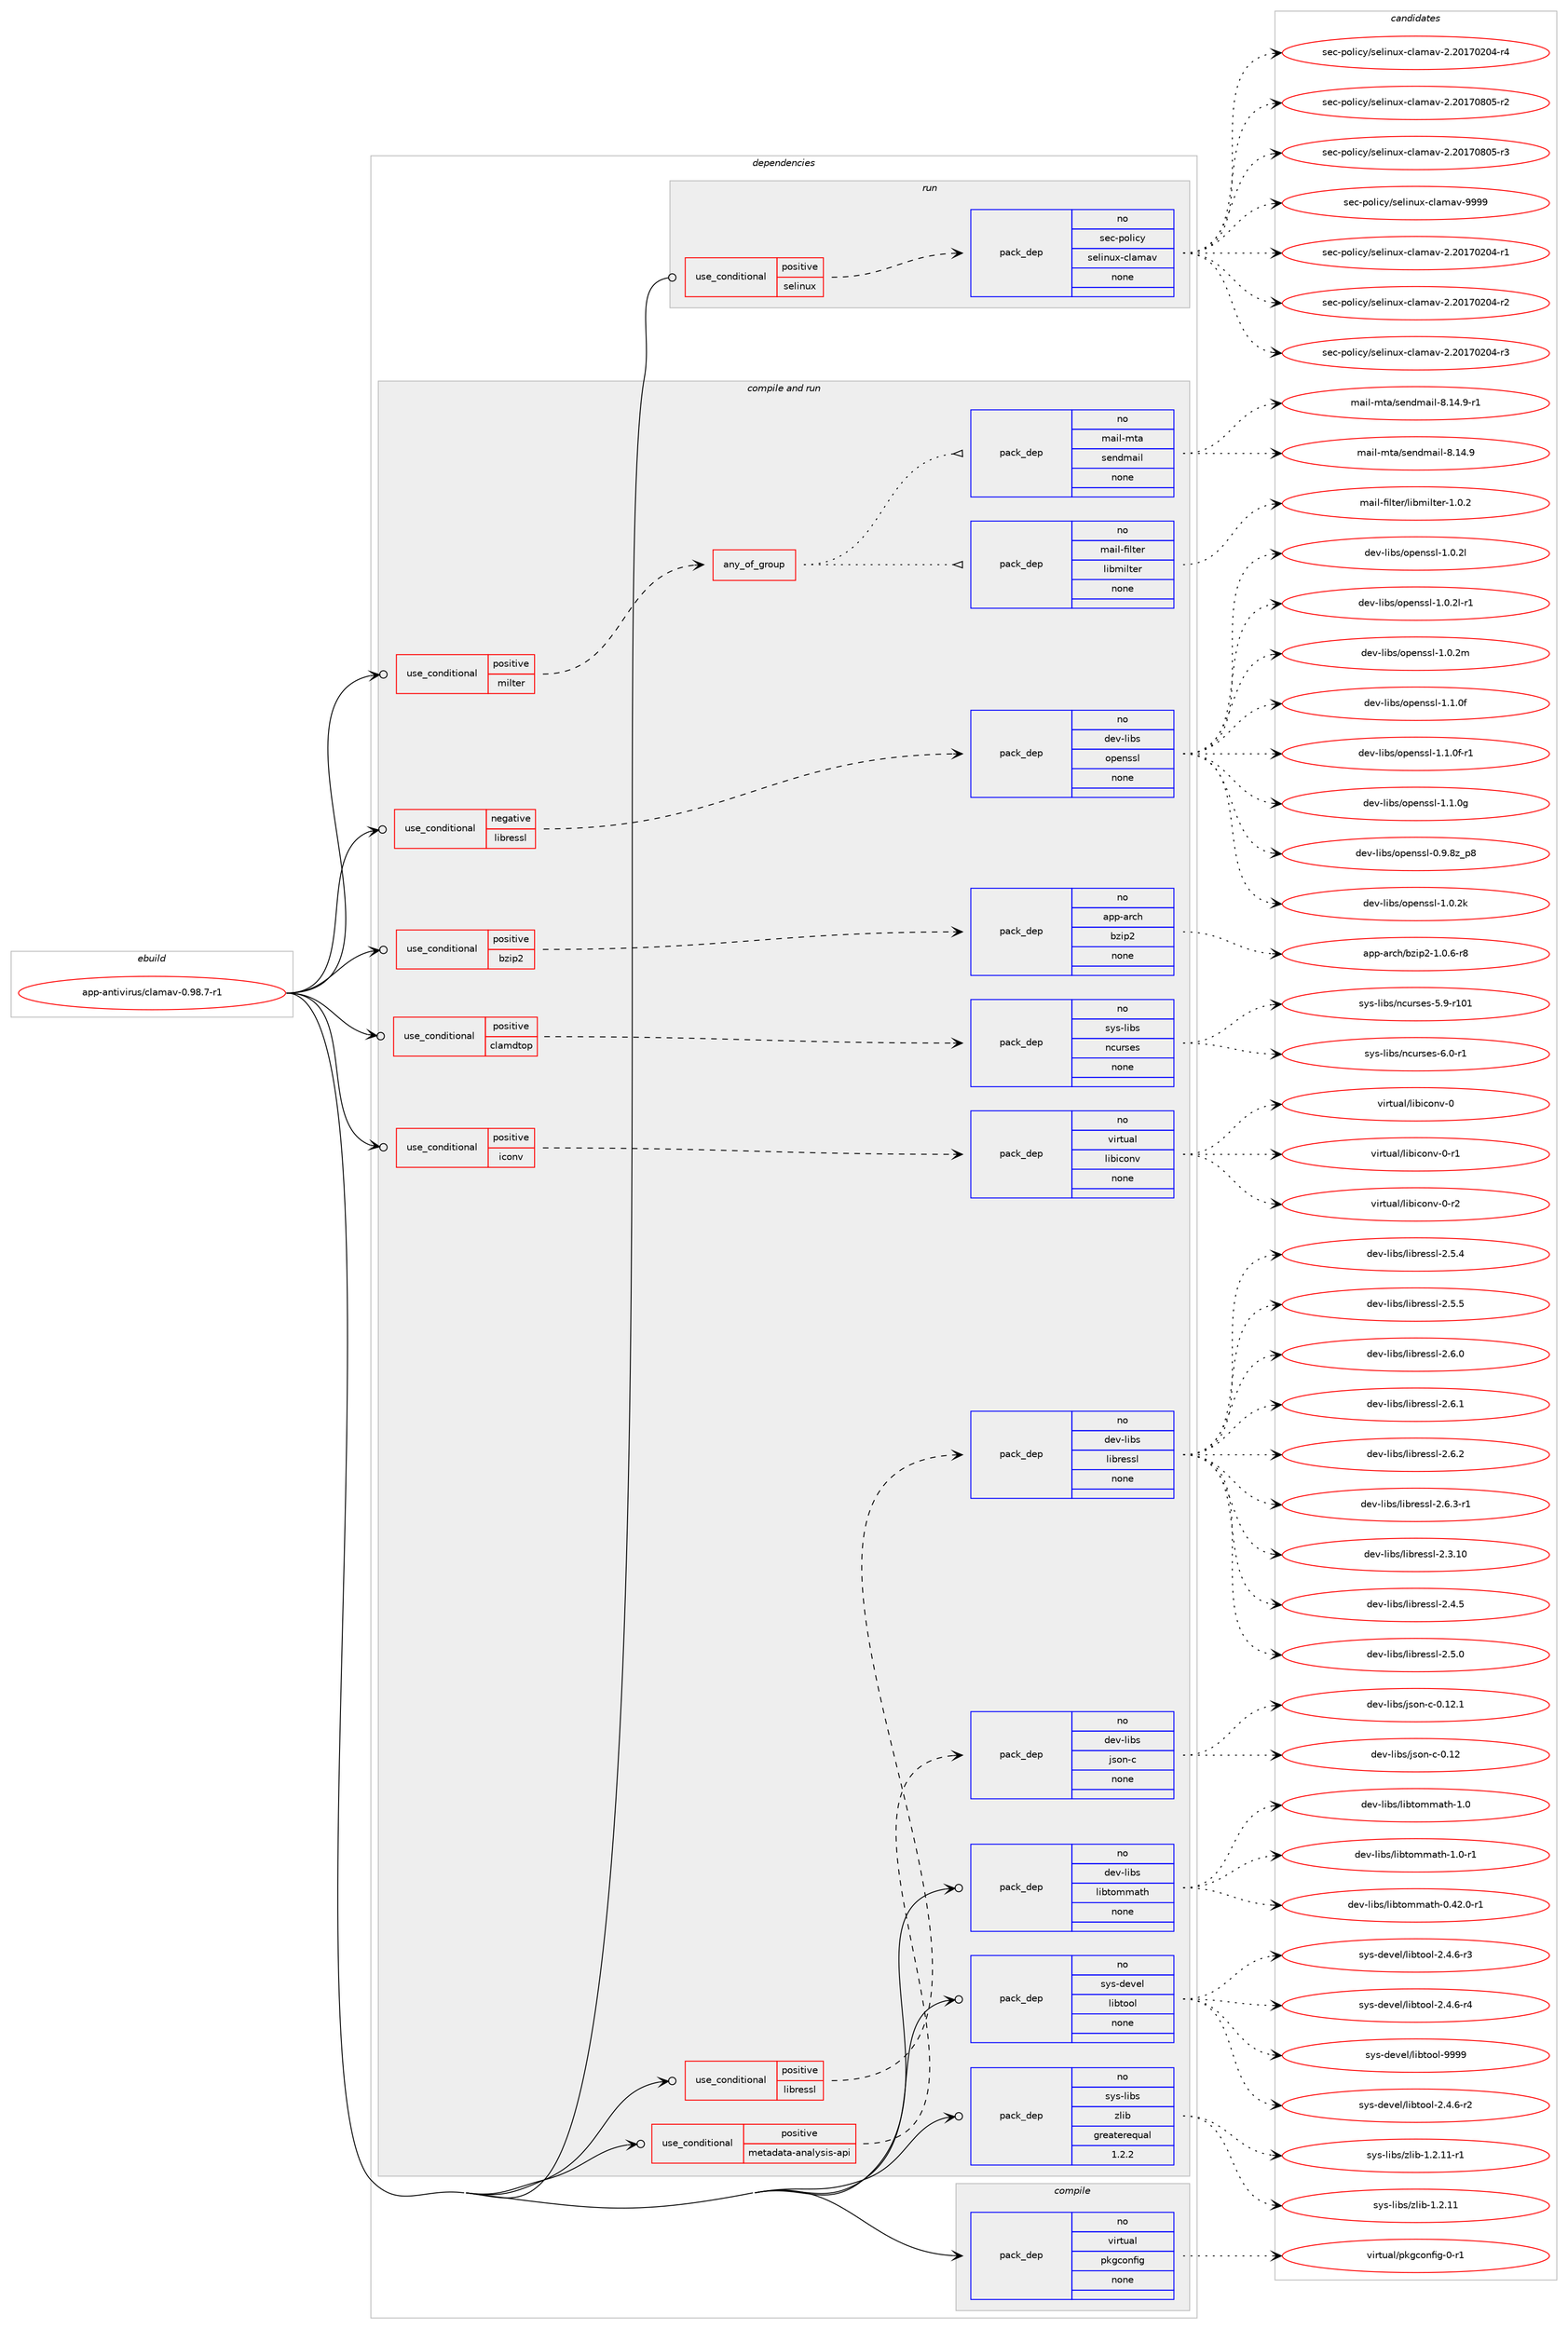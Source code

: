 digraph prolog {

# *************
# Graph options
# *************

newrank=true;
concentrate=true;
compound=true;
graph [rankdir=LR,fontname=Helvetica,fontsize=10,ranksep=1.5];#, ranksep=2.5, nodesep=0.2];
edge  [arrowhead=vee];
node  [fontname=Helvetica,fontsize=10];

# **********
# The ebuild
# **********

subgraph cluster_leftcol {
color=gray;
rank=same;
label=<<i>ebuild</i>>;
id [label="app-antivirus/clamav-0.98.7-r1", color=red, width=4, href="../app-antivirus/clamav-0.98.7-r1.svg"];
}

# ****************
# The dependencies
# ****************

subgraph cluster_midcol {
color=gray;
label=<<i>dependencies</i>>;
subgraph cluster_compile {
fillcolor="#eeeeee";
style=filled;
label=<<i>compile</i>>;
subgraph pack5375 {
dependency7628 [label=<<TABLE BORDER="0" CELLBORDER="1" CELLSPACING="0" CELLPADDING="4" WIDTH="220"><TR><TD ROWSPAN="6" CELLPADDING="30">pack_dep</TD></TR><TR><TD WIDTH="110">no</TD></TR><TR><TD>virtual</TD></TR><TR><TD>pkgconfig</TD></TR><TR><TD>none</TD></TR><TR><TD></TD></TR></TABLE>>, shape=none, color=blue];
}
id:e -> dependency7628:w [weight=20,style="solid",arrowhead="vee"];
}
subgraph cluster_compileandrun {
fillcolor="#eeeeee";
style=filled;
label=<<i>compile and run</i>>;
subgraph cond2130 {
dependency7629 [label=<<TABLE BORDER="0" CELLBORDER="1" CELLSPACING="0" CELLPADDING="4"><TR><TD ROWSPAN="3" CELLPADDING="10">use_conditional</TD></TR><TR><TD>negative</TD></TR><TR><TD>libressl</TD></TR></TABLE>>, shape=none, color=red];
subgraph pack5376 {
dependency7630 [label=<<TABLE BORDER="0" CELLBORDER="1" CELLSPACING="0" CELLPADDING="4" WIDTH="220"><TR><TD ROWSPAN="6" CELLPADDING="30">pack_dep</TD></TR><TR><TD WIDTH="110">no</TD></TR><TR><TD>dev-libs</TD></TR><TR><TD>openssl</TD></TR><TR><TD>none</TD></TR><TR><TD></TD></TR></TABLE>>, shape=none, color=blue];
}
dependency7629:e -> dependency7630:w [weight=20,style="dashed",arrowhead="vee"];
}
id:e -> dependency7629:w [weight=20,style="solid",arrowhead="odotvee"];
subgraph cond2131 {
dependency7631 [label=<<TABLE BORDER="0" CELLBORDER="1" CELLSPACING="0" CELLPADDING="4"><TR><TD ROWSPAN="3" CELLPADDING="10">use_conditional</TD></TR><TR><TD>positive</TD></TR><TR><TD>bzip2</TD></TR></TABLE>>, shape=none, color=red];
subgraph pack5377 {
dependency7632 [label=<<TABLE BORDER="0" CELLBORDER="1" CELLSPACING="0" CELLPADDING="4" WIDTH="220"><TR><TD ROWSPAN="6" CELLPADDING="30">pack_dep</TD></TR><TR><TD WIDTH="110">no</TD></TR><TR><TD>app-arch</TD></TR><TR><TD>bzip2</TD></TR><TR><TD>none</TD></TR><TR><TD></TD></TR></TABLE>>, shape=none, color=blue];
}
dependency7631:e -> dependency7632:w [weight=20,style="dashed",arrowhead="vee"];
}
id:e -> dependency7631:w [weight=20,style="solid",arrowhead="odotvee"];
subgraph cond2132 {
dependency7633 [label=<<TABLE BORDER="0" CELLBORDER="1" CELLSPACING="0" CELLPADDING="4"><TR><TD ROWSPAN="3" CELLPADDING="10">use_conditional</TD></TR><TR><TD>positive</TD></TR><TR><TD>clamdtop</TD></TR></TABLE>>, shape=none, color=red];
subgraph pack5378 {
dependency7634 [label=<<TABLE BORDER="0" CELLBORDER="1" CELLSPACING="0" CELLPADDING="4" WIDTH="220"><TR><TD ROWSPAN="6" CELLPADDING="30">pack_dep</TD></TR><TR><TD WIDTH="110">no</TD></TR><TR><TD>sys-libs</TD></TR><TR><TD>ncurses</TD></TR><TR><TD>none</TD></TR><TR><TD></TD></TR></TABLE>>, shape=none, color=blue];
}
dependency7633:e -> dependency7634:w [weight=20,style="dashed",arrowhead="vee"];
}
id:e -> dependency7633:w [weight=20,style="solid",arrowhead="odotvee"];
subgraph cond2133 {
dependency7635 [label=<<TABLE BORDER="0" CELLBORDER="1" CELLSPACING="0" CELLPADDING="4"><TR><TD ROWSPAN="3" CELLPADDING="10">use_conditional</TD></TR><TR><TD>positive</TD></TR><TR><TD>iconv</TD></TR></TABLE>>, shape=none, color=red];
subgraph pack5379 {
dependency7636 [label=<<TABLE BORDER="0" CELLBORDER="1" CELLSPACING="0" CELLPADDING="4" WIDTH="220"><TR><TD ROWSPAN="6" CELLPADDING="30">pack_dep</TD></TR><TR><TD WIDTH="110">no</TD></TR><TR><TD>virtual</TD></TR><TR><TD>libiconv</TD></TR><TR><TD>none</TD></TR><TR><TD></TD></TR></TABLE>>, shape=none, color=blue];
}
dependency7635:e -> dependency7636:w [weight=20,style="dashed",arrowhead="vee"];
}
id:e -> dependency7635:w [weight=20,style="solid",arrowhead="odotvee"];
subgraph cond2134 {
dependency7637 [label=<<TABLE BORDER="0" CELLBORDER="1" CELLSPACING="0" CELLPADDING="4"><TR><TD ROWSPAN="3" CELLPADDING="10">use_conditional</TD></TR><TR><TD>positive</TD></TR><TR><TD>libressl</TD></TR></TABLE>>, shape=none, color=red];
subgraph pack5380 {
dependency7638 [label=<<TABLE BORDER="0" CELLBORDER="1" CELLSPACING="0" CELLPADDING="4" WIDTH="220"><TR><TD ROWSPAN="6" CELLPADDING="30">pack_dep</TD></TR><TR><TD WIDTH="110">no</TD></TR><TR><TD>dev-libs</TD></TR><TR><TD>libressl</TD></TR><TR><TD>none</TD></TR><TR><TD></TD></TR></TABLE>>, shape=none, color=blue];
}
dependency7637:e -> dependency7638:w [weight=20,style="dashed",arrowhead="vee"];
}
id:e -> dependency7637:w [weight=20,style="solid",arrowhead="odotvee"];
subgraph cond2135 {
dependency7639 [label=<<TABLE BORDER="0" CELLBORDER="1" CELLSPACING="0" CELLPADDING="4"><TR><TD ROWSPAN="3" CELLPADDING="10">use_conditional</TD></TR><TR><TD>positive</TD></TR><TR><TD>metadata-analysis-api</TD></TR></TABLE>>, shape=none, color=red];
subgraph pack5381 {
dependency7640 [label=<<TABLE BORDER="0" CELLBORDER="1" CELLSPACING="0" CELLPADDING="4" WIDTH="220"><TR><TD ROWSPAN="6" CELLPADDING="30">pack_dep</TD></TR><TR><TD WIDTH="110">no</TD></TR><TR><TD>dev-libs</TD></TR><TR><TD>json-c</TD></TR><TR><TD>none</TD></TR><TR><TD></TD></TR></TABLE>>, shape=none, color=blue];
}
dependency7639:e -> dependency7640:w [weight=20,style="dashed",arrowhead="vee"];
}
id:e -> dependency7639:w [weight=20,style="solid",arrowhead="odotvee"];
subgraph cond2136 {
dependency7641 [label=<<TABLE BORDER="0" CELLBORDER="1" CELLSPACING="0" CELLPADDING="4"><TR><TD ROWSPAN="3" CELLPADDING="10">use_conditional</TD></TR><TR><TD>positive</TD></TR><TR><TD>milter</TD></TR></TABLE>>, shape=none, color=red];
subgraph any119 {
dependency7642 [label=<<TABLE BORDER="0" CELLBORDER="1" CELLSPACING="0" CELLPADDING="4"><TR><TD CELLPADDING="10">any_of_group</TD></TR></TABLE>>, shape=none, color=red];subgraph pack5382 {
dependency7643 [label=<<TABLE BORDER="0" CELLBORDER="1" CELLSPACING="0" CELLPADDING="4" WIDTH="220"><TR><TD ROWSPAN="6" CELLPADDING="30">pack_dep</TD></TR><TR><TD WIDTH="110">no</TD></TR><TR><TD>mail-filter</TD></TR><TR><TD>libmilter</TD></TR><TR><TD>none</TD></TR><TR><TD></TD></TR></TABLE>>, shape=none, color=blue];
}
dependency7642:e -> dependency7643:w [weight=20,style="dotted",arrowhead="oinv"];
subgraph pack5383 {
dependency7644 [label=<<TABLE BORDER="0" CELLBORDER="1" CELLSPACING="0" CELLPADDING="4" WIDTH="220"><TR><TD ROWSPAN="6" CELLPADDING="30">pack_dep</TD></TR><TR><TD WIDTH="110">no</TD></TR><TR><TD>mail-mta</TD></TR><TR><TD>sendmail</TD></TR><TR><TD>none</TD></TR><TR><TD></TD></TR></TABLE>>, shape=none, color=blue];
}
dependency7642:e -> dependency7644:w [weight=20,style="dotted",arrowhead="oinv"];
}
dependency7641:e -> dependency7642:w [weight=20,style="dashed",arrowhead="vee"];
}
id:e -> dependency7641:w [weight=20,style="solid",arrowhead="odotvee"];
subgraph pack5384 {
dependency7645 [label=<<TABLE BORDER="0" CELLBORDER="1" CELLSPACING="0" CELLPADDING="4" WIDTH="220"><TR><TD ROWSPAN="6" CELLPADDING="30">pack_dep</TD></TR><TR><TD WIDTH="110">no</TD></TR><TR><TD>dev-libs</TD></TR><TR><TD>libtommath</TD></TR><TR><TD>none</TD></TR><TR><TD></TD></TR></TABLE>>, shape=none, color=blue];
}
id:e -> dependency7645:w [weight=20,style="solid",arrowhead="odotvee"];
subgraph pack5385 {
dependency7646 [label=<<TABLE BORDER="0" CELLBORDER="1" CELLSPACING="0" CELLPADDING="4" WIDTH="220"><TR><TD ROWSPAN="6" CELLPADDING="30">pack_dep</TD></TR><TR><TD WIDTH="110">no</TD></TR><TR><TD>sys-devel</TD></TR><TR><TD>libtool</TD></TR><TR><TD>none</TD></TR><TR><TD></TD></TR></TABLE>>, shape=none, color=blue];
}
id:e -> dependency7646:w [weight=20,style="solid",arrowhead="odotvee"];
subgraph pack5386 {
dependency7647 [label=<<TABLE BORDER="0" CELLBORDER="1" CELLSPACING="0" CELLPADDING="4" WIDTH="220"><TR><TD ROWSPAN="6" CELLPADDING="30">pack_dep</TD></TR><TR><TD WIDTH="110">no</TD></TR><TR><TD>sys-libs</TD></TR><TR><TD>zlib</TD></TR><TR><TD>greaterequal</TD></TR><TR><TD>1.2.2</TD></TR></TABLE>>, shape=none, color=blue];
}
id:e -> dependency7647:w [weight=20,style="solid",arrowhead="odotvee"];
}
subgraph cluster_run {
fillcolor="#eeeeee";
style=filled;
label=<<i>run</i>>;
subgraph cond2137 {
dependency7648 [label=<<TABLE BORDER="0" CELLBORDER="1" CELLSPACING="0" CELLPADDING="4"><TR><TD ROWSPAN="3" CELLPADDING="10">use_conditional</TD></TR><TR><TD>positive</TD></TR><TR><TD>selinux</TD></TR></TABLE>>, shape=none, color=red];
subgraph pack5387 {
dependency7649 [label=<<TABLE BORDER="0" CELLBORDER="1" CELLSPACING="0" CELLPADDING="4" WIDTH="220"><TR><TD ROWSPAN="6" CELLPADDING="30">pack_dep</TD></TR><TR><TD WIDTH="110">no</TD></TR><TR><TD>sec-policy</TD></TR><TR><TD>selinux-clamav</TD></TR><TR><TD>none</TD></TR><TR><TD></TD></TR></TABLE>>, shape=none, color=blue];
}
dependency7648:e -> dependency7649:w [weight=20,style="dashed",arrowhead="vee"];
}
id:e -> dependency7648:w [weight=20,style="solid",arrowhead="odot"];
}
}

# **************
# The candidates
# **************

subgraph cluster_choices {
rank=same;
color=gray;
label=<<i>candidates</i>>;

subgraph choice5375 {
color=black;
nodesep=1;
choice11810511411611797108471121071039911111010210510345484511449 [label="virtual/pkgconfig-0-r1", color=red, width=4,href="../virtual/pkgconfig-0-r1.svg"];
dependency7628:e -> choice11810511411611797108471121071039911111010210510345484511449:w [style=dotted,weight="100"];
}
subgraph choice5376 {
color=black;
nodesep=1;
choice1001011184510810598115471111121011101151151084548465746561229511256 [label="dev-libs/openssl-0.9.8z_p8", color=red, width=4,href="../dev-libs/openssl-0.9.8z_p8.svg"];
choice100101118451081059811547111112101110115115108454946484650107 [label="dev-libs/openssl-1.0.2k", color=red, width=4,href="../dev-libs/openssl-1.0.2k.svg"];
choice100101118451081059811547111112101110115115108454946484650108 [label="dev-libs/openssl-1.0.2l", color=red, width=4,href="../dev-libs/openssl-1.0.2l.svg"];
choice1001011184510810598115471111121011101151151084549464846501084511449 [label="dev-libs/openssl-1.0.2l-r1", color=red, width=4,href="../dev-libs/openssl-1.0.2l-r1.svg"];
choice100101118451081059811547111112101110115115108454946484650109 [label="dev-libs/openssl-1.0.2m", color=red, width=4,href="../dev-libs/openssl-1.0.2m.svg"];
choice100101118451081059811547111112101110115115108454946494648102 [label="dev-libs/openssl-1.1.0f", color=red, width=4,href="../dev-libs/openssl-1.1.0f.svg"];
choice1001011184510810598115471111121011101151151084549464946481024511449 [label="dev-libs/openssl-1.1.0f-r1", color=red, width=4,href="../dev-libs/openssl-1.1.0f-r1.svg"];
choice100101118451081059811547111112101110115115108454946494648103 [label="dev-libs/openssl-1.1.0g", color=red, width=4,href="../dev-libs/openssl-1.1.0g.svg"];
dependency7630:e -> choice1001011184510810598115471111121011101151151084548465746561229511256:w [style=dotted,weight="100"];
dependency7630:e -> choice100101118451081059811547111112101110115115108454946484650107:w [style=dotted,weight="100"];
dependency7630:e -> choice100101118451081059811547111112101110115115108454946484650108:w [style=dotted,weight="100"];
dependency7630:e -> choice1001011184510810598115471111121011101151151084549464846501084511449:w [style=dotted,weight="100"];
dependency7630:e -> choice100101118451081059811547111112101110115115108454946484650109:w [style=dotted,weight="100"];
dependency7630:e -> choice100101118451081059811547111112101110115115108454946494648102:w [style=dotted,weight="100"];
dependency7630:e -> choice1001011184510810598115471111121011101151151084549464946481024511449:w [style=dotted,weight="100"];
dependency7630:e -> choice100101118451081059811547111112101110115115108454946494648103:w [style=dotted,weight="100"];
}
subgraph choice5377 {
color=black;
nodesep=1;
choice971121124597114991044798122105112504549464846544511456 [label="app-arch/bzip2-1.0.6-r8", color=red, width=4,href="../app-arch/bzip2-1.0.6-r8.svg"];
dependency7632:e -> choice971121124597114991044798122105112504549464846544511456:w [style=dotted,weight="100"];
}
subgraph choice5378 {
color=black;
nodesep=1;
choice115121115451081059811547110991171141151011154553465745114494849 [label="sys-libs/ncurses-5.9-r101", color=red, width=4,href="../sys-libs/ncurses-5.9-r101.svg"];
choice11512111545108105981154711099117114115101115455446484511449 [label="sys-libs/ncurses-6.0-r1", color=red, width=4,href="../sys-libs/ncurses-6.0-r1.svg"];
dependency7634:e -> choice115121115451081059811547110991171141151011154553465745114494849:w [style=dotted,weight="100"];
dependency7634:e -> choice11512111545108105981154711099117114115101115455446484511449:w [style=dotted,weight="100"];
}
subgraph choice5379 {
color=black;
nodesep=1;
choice118105114116117971084710810598105991111101184548 [label="virtual/libiconv-0", color=red, width=4,href="../virtual/libiconv-0.svg"];
choice1181051141161179710847108105981059911111011845484511449 [label="virtual/libiconv-0-r1", color=red, width=4,href="../virtual/libiconv-0-r1.svg"];
choice1181051141161179710847108105981059911111011845484511450 [label="virtual/libiconv-0-r2", color=red, width=4,href="../virtual/libiconv-0-r2.svg"];
dependency7636:e -> choice118105114116117971084710810598105991111101184548:w [style=dotted,weight="100"];
dependency7636:e -> choice1181051141161179710847108105981059911111011845484511449:w [style=dotted,weight="100"];
dependency7636:e -> choice1181051141161179710847108105981059911111011845484511450:w [style=dotted,weight="100"];
}
subgraph choice5380 {
color=black;
nodesep=1;
choice1001011184510810598115471081059811410111511510845504651464948 [label="dev-libs/libressl-2.3.10", color=red, width=4,href="../dev-libs/libressl-2.3.10.svg"];
choice10010111845108105981154710810598114101115115108455046524653 [label="dev-libs/libressl-2.4.5", color=red, width=4,href="../dev-libs/libressl-2.4.5.svg"];
choice10010111845108105981154710810598114101115115108455046534648 [label="dev-libs/libressl-2.5.0", color=red, width=4,href="../dev-libs/libressl-2.5.0.svg"];
choice10010111845108105981154710810598114101115115108455046534652 [label="dev-libs/libressl-2.5.4", color=red, width=4,href="../dev-libs/libressl-2.5.4.svg"];
choice10010111845108105981154710810598114101115115108455046534653 [label="dev-libs/libressl-2.5.5", color=red, width=4,href="../dev-libs/libressl-2.5.5.svg"];
choice10010111845108105981154710810598114101115115108455046544648 [label="dev-libs/libressl-2.6.0", color=red, width=4,href="../dev-libs/libressl-2.6.0.svg"];
choice10010111845108105981154710810598114101115115108455046544649 [label="dev-libs/libressl-2.6.1", color=red, width=4,href="../dev-libs/libressl-2.6.1.svg"];
choice10010111845108105981154710810598114101115115108455046544650 [label="dev-libs/libressl-2.6.2", color=red, width=4,href="../dev-libs/libressl-2.6.2.svg"];
choice100101118451081059811547108105981141011151151084550465446514511449 [label="dev-libs/libressl-2.6.3-r1", color=red, width=4,href="../dev-libs/libressl-2.6.3-r1.svg"];
dependency7638:e -> choice1001011184510810598115471081059811410111511510845504651464948:w [style=dotted,weight="100"];
dependency7638:e -> choice10010111845108105981154710810598114101115115108455046524653:w [style=dotted,weight="100"];
dependency7638:e -> choice10010111845108105981154710810598114101115115108455046534648:w [style=dotted,weight="100"];
dependency7638:e -> choice10010111845108105981154710810598114101115115108455046534652:w [style=dotted,weight="100"];
dependency7638:e -> choice10010111845108105981154710810598114101115115108455046534653:w [style=dotted,weight="100"];
dependency7638:e -> choice10010111845108105981154710810598114101115115108455046544648:w [style=dotted,weight="100"];
dependency7638:e -> choice10010111845108105981154710810598114101115115108455046544649:w [style=dotted,weight="100"];
dependency7638:e -> choice10010111845108105981154710810598114101115115108455046544650:w [style=dotted,weight="100"];
dependency7638:e -> choice100101118451081059811547108105981141011151151084550465446514511449:w [style=dotted,weight="100"];
}
subgraph choice5381 {
color=black;
nodesep=1;
choice10010111845108105981154710611511111045994548464950 [label="dev-libs/json-c-0.12", color=red, width=4,href="../dev-libs/json-c-0.12.svg"];
choice100101118451081059811547106115111110459945484649504649 [label="dev-libs/json-c-0.12.1", color=red, width=4,href="../dev-libs/json-c-0.12.1.svg"];
dependency7640:e -> choice10010111845108105981154710611511111045994548464950:w [style=dotted,weight="100"];
dependency7640:e -> choice100101118451081059811547106115111110459945484649504649:w [style=dotted,weight="100"];
}
subgraph choice5382 {
color=black;
nodesep=1;
choice10997105108451021051081161011144710810598109105108116101114454946484650 [label="mail-filter/libmilter-1.0.2", color=red, width=4,href="../mail-filter/libmilter-1.0.2.svg"];
dependency7643:e -> choice10997105108451021051081161011144710810598109105108116101114454946484650:w [style=dotted,weight="100"];
}
subgraph choice5383 {
color=black;
nodesep=1;
choice109971051084510911697471151011101001099710510845564649524657 [label="mail-mta/sendmail-8.14.9", color=red, width=4,href="../mail-mta/sendmail-8.14.9.svg"];
choice1099710510845109116974711510111010010997105108455646495246574511449 [label="mail-mta/sendmail-8.14.9-r1", color=red, width=4,href="../mail-mta/sendmail-8.14.9-r1.svg"];
dependency7644:e -> choice109971051084510911697471151011101001099710510845564649524657:w [style=dotted,weight="100"];
dependency7644:e -> choice1099710510845109116974711510111010010997105108455646495246574511449:w [style=dotted,weight="100"];
}
subgraph choice5384 {
color=black;
nodesep=1;
choice1001011184510810598115471081059811611110910997116104454846525046484511449 [label="dev-libs/libtommath-0.42.0-r1", color=red, width=4,href="../dev-libs/libtommath-0.42.0-r1.svg"];
choice100101118451081059811547108105981161111091099711610445494648 [label="dev-libs/libtommath-1.0", color=red, width=4,href="../dev-libs/libtommath-1.0.svg"];
choice1001011184510810598115471081059811611110910997116104454946484511449 [label="dev-libs/libtommath-1.0-r1", color=red, width=4,href="../dev-libs/libtommath-1.0-r1.svg"];
dependency7645:e -> choice1001011184510810598115471081059811611110910997116104454846525046484511449:w [style=dotted,weight="100"];
dependency7645:e -> choice100101118451081059811547108105981161111091099711610445494648:w [style=dotted,weight="100"];
dependency7645:e -> choice1001011184510810598115471081059811611110910997116104454946484511449:w [style=dotted,weight="100"];
}
subgraph choice5385 {
color=black;
nodesep=1;
choice1151211154510010111810110847108105981161111111084550465246544511450 [label="sys-devel/libtool-2.4.6-r2", color=red, width=4,href="../sys-devel/libtool-2.4.6-r2.svg"];
choice1151211154510010111810110847108105981161111111084550465246544511451 [label="sys-devel/libtool-2.4.6-r3", color=red, width=4,href="../sys-devel/libtool-2.4.6-r3.svg"];
choice1151211154510010111810110847108105981161111111084550465246544511452 [label="sys-devel/libtool-2.4.6-r4", color=red, width=4,href="../sys-devel/libtool-2.4.6-r4.svg"];
choice1151211154510010111810110847108105981161111111084557575757 [label="sys-devel/libtool-9999", color=red, width=4,href="../sys-devel/libtool-9999.svg"];
dependency7646:e -> choice1151211154510010111810110847108105981161111111084550465246544511450:w [style=dotted,weight="100"];
dependency7646:e -> choice1151211154510010111810110847108105981161111111084550465246544511451:w [style=dotted,weight="100"];
dependency7646:e -> choice1151211154510010111810110847108105981161111111084550465246544511452:w [style=dotted,weight="100"];
dependency7646:e -> choice1151211154510010111810110847108105981161111111084557575757:w [style=dotted,weight="100"];
}
subgraph choice5386 {
color=black;
nodesep=1;
choice1151211154510810598115471221081059845494650464949 [label="sys-libs/zlib-1.2.11", color=red, width=4,href="../sys-libs/zlib-1.2.11.svg"];
choice11512111545108105981154712210810598454946504649494511449 [label="sys-libs/zlib-1.2.11-r1", color=red, width=4,href="../sys-libs/zlib-1.2.11-r1.svg"];
dependency7647:e -> choice1151211154510810598115471221081059845494650464949:w [style=dotted,weight="100"];
dependency7647:e -> choice11512111545108105981154712210810598454946504649494511449:w [style=dotted,weight="100"];
}
subgraph choice5387 {
color=black;
nodesep=1;
choice115101994511211110810599121471151011081051101171204599108971099711845504650484955485048524511449 [label="sec-policy/selinux-clamav-2.20170204-r1", color=red, width=4,href="../sec-policy/selinux-clamav-2.20170204-r1.svg"];
choice115101994511211110810599121471151011081051101171204599108971099711845504650484955485048524511450 [label="sec-policy/selinux-clamav-2.20170204-r2", color=red, width=4,href="../sec-policy/selinux-clamav-2.20170204-r2.svg"];
choice115101994511211110810599121471151011081051101171204599108971099711845504650484955485048524511451 [label="sec-policy/selinux-clamav-2.20170204-r3", color=red, width=4,href="../sec-policy/selinux-clamav-2.20170204-r3.svg"];
choice115101994511211110810599121471151011081051101171204599108971099711845504650484955485048524511452 [label="sec-policy/selinux-clamav-2.20170204-r4", color=red, width=4,href="../sec-policy/selinux-clamav-2.20170204-r4.svg"];
choice115101994511211110810599121471151011081051101171204599108971099711845504650484955485648534511450 [label="sec-policy/selinux-clamav-2.20170805-r2", color=red, width=4,href="../sec-policy/selinux-clamav-2.20170805-r2.svg"];
choice115101994511211110810599121471151011081051101171204599108971099711845504650484955485648534511451 [label="sec-policy/selinux-clamav-2.20170805-r3", color=red, width=4,href="../sec-policy/selinux-clamav-2.20170805-r3.svg"];
choice11510199451121111081059912147115101108105110117120459910897109971184557575757 [label="sec-policy/selinux-clamav-9999", color=red, width=4,href="../sec-policy/selinux-clamav-9999.svg"];
dependency7649:e -> choice115101994511211110810599121471151011081051101171204599108971099711845504650484955485048524511449:w [style=dotted,weight="100"];
dependency7649:e -> choice115101994511211110810599121471151011081051101171204599108971099711845504650484955485048524511450:w [style=dotted,weight="100"];
dependency7649:e -> choice115101994511211110810599121471151011081051101171204599108971099711845504650484955485048524511451:w [style=dotted,weight="100"];
dependency7649:e -> choice115101994511211110810599121471151011081051101171204599108971099711845504650484955485048524511452:w [style=dotted,weight="100"];
dependency7649:e -> choice115101994511211110810599121471151011081051101171204599108971099711845504650484955485648534511450:w [style=dotted,weight="100"];
dependency7649:e -> choice115101994511211110810599121471151011081051101171204599108971099711845504650484955485648534511451:w [style=dotted,weight="100"];
dependency7649:e -> choice11510199451121111081059912147115101108105110117120459910897109971184557575757:w [style=dotted,weight="100"];
}
}

}
